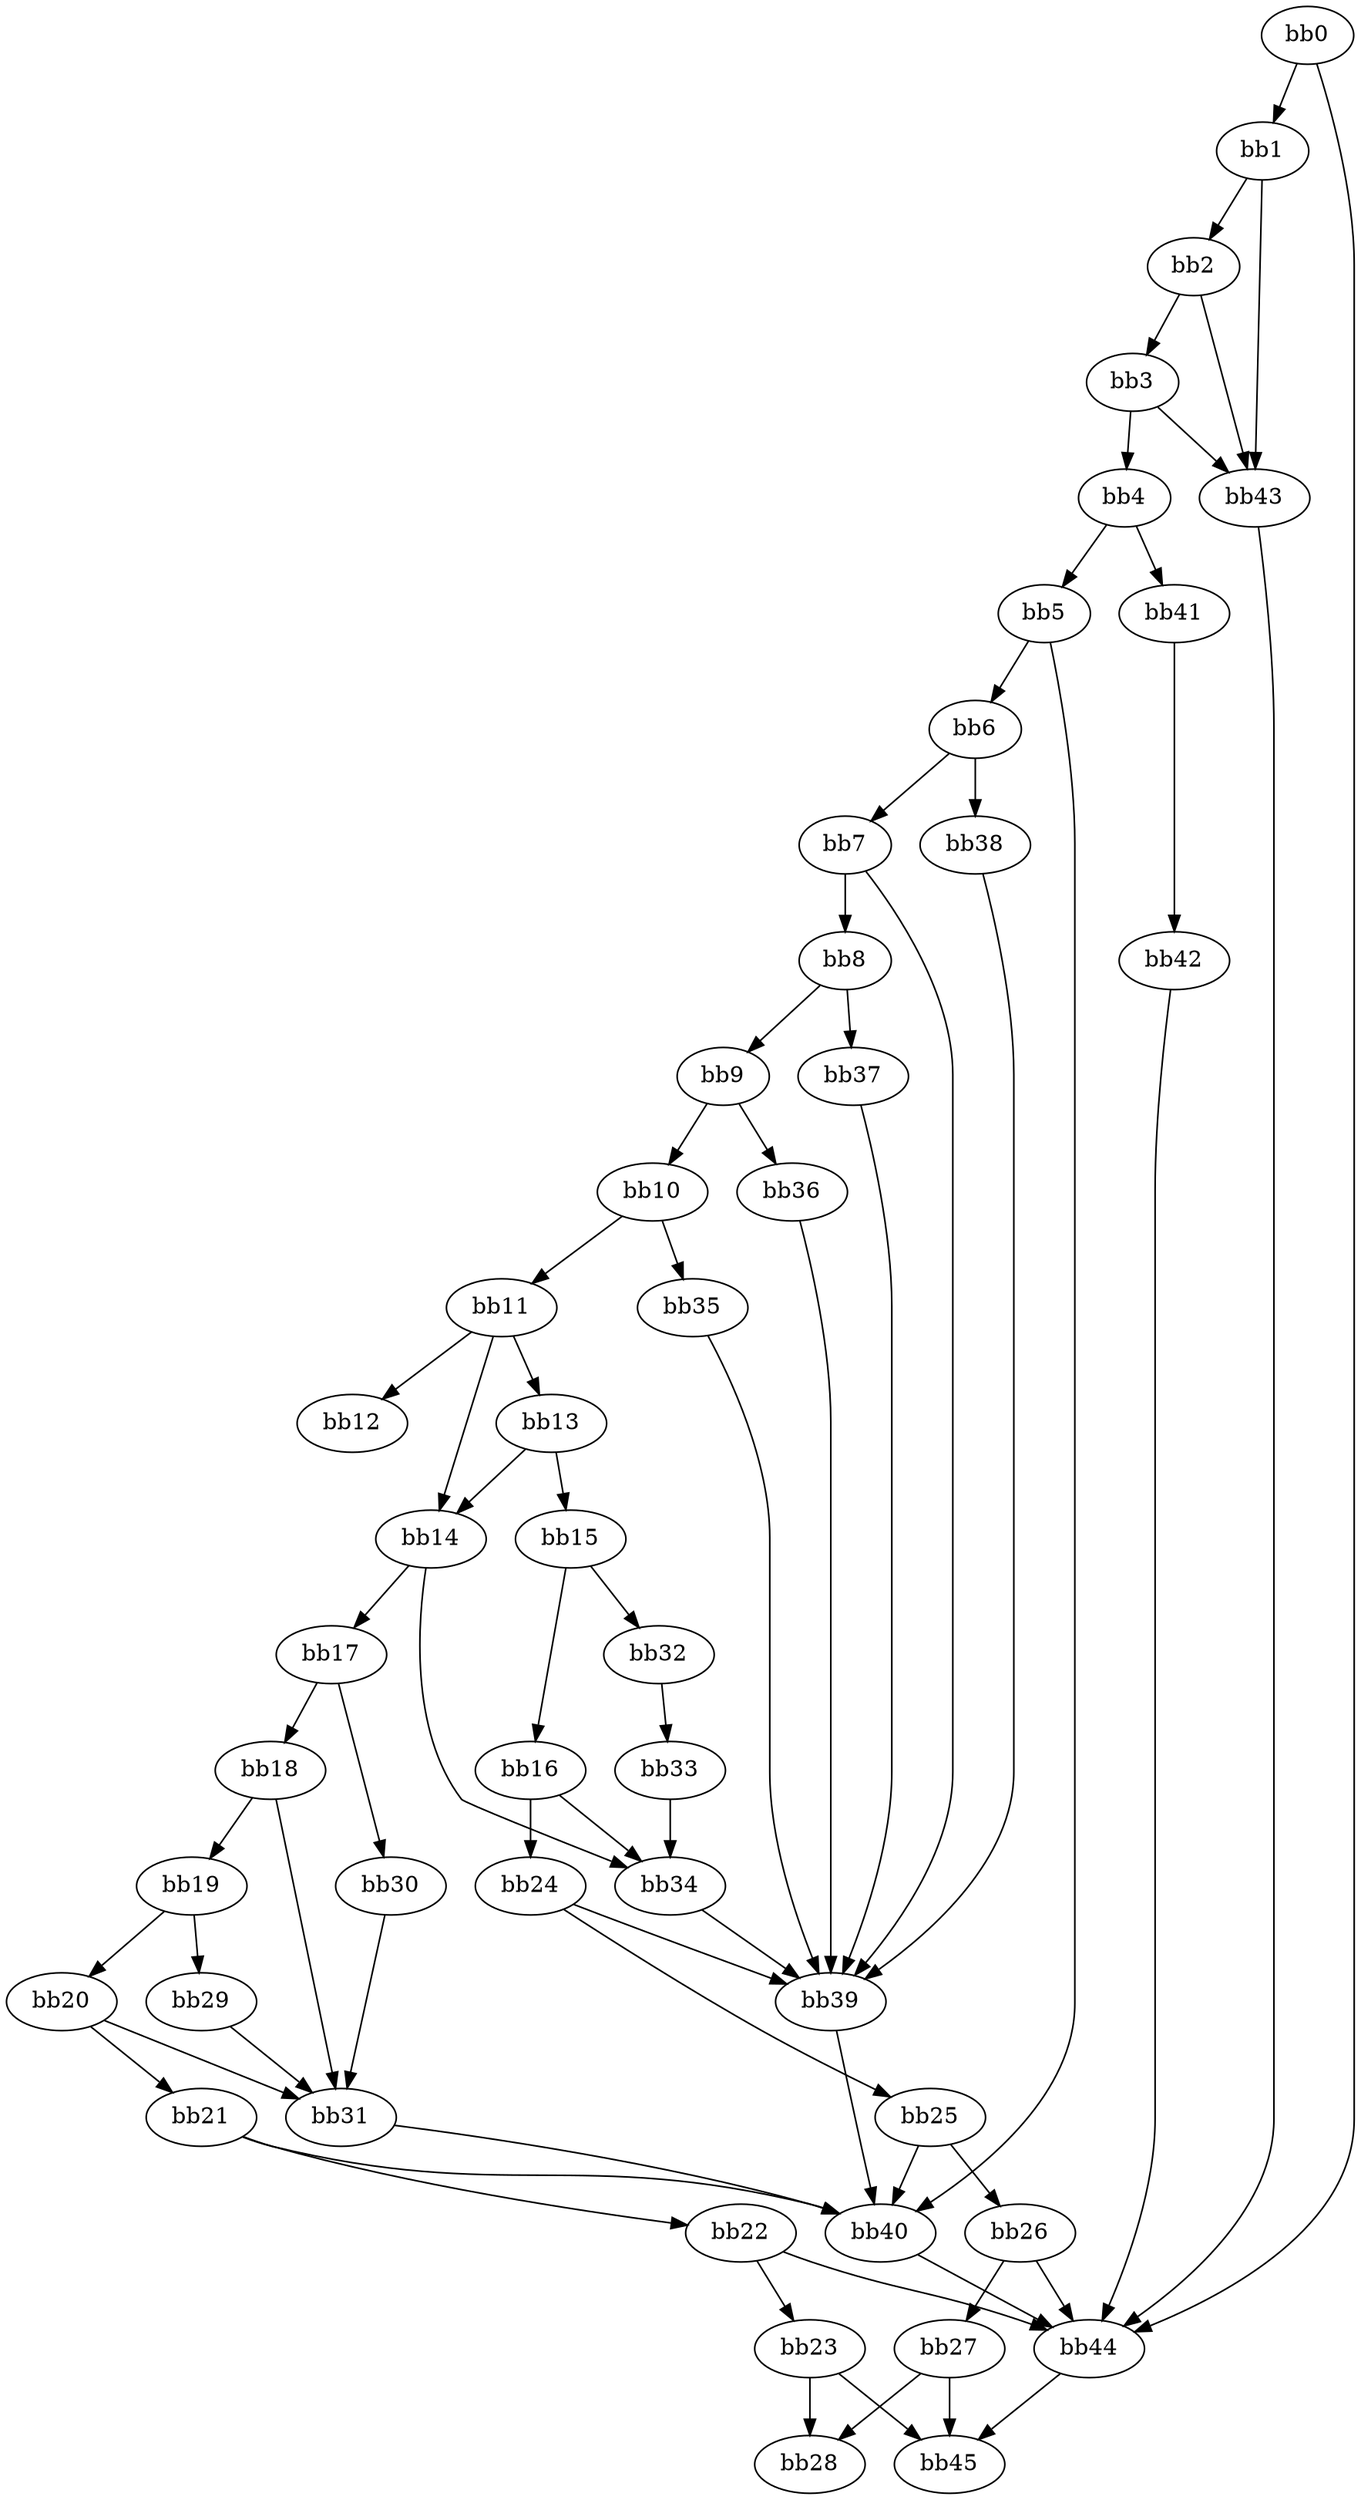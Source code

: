 digraph {
    0 [ label = "bb0\l" ]
    1 [ label = "bb1\l" ]
    2 [ label = "bb2\l" ]
    3 [ label = "bb3\l" ]
    4 [ label = "bb4\l" ]
    5 [ label = "bb5\l" ]
    6 [ label = "bb6\l" ]
    7 [ label = "bb7\l" ]
    8 [ label = "bb8\l" ]
    9 [ label = "bb9\l" ]
    10 [ label = "bb10\l" ]
    11 [ label = "bb11\l" ]
    12 [ label = "bb12\l" ]
    13 [ label = "bb13\l" ]
    14 [ label = "bb14\l" ]
    15 [ label = "bb15\l" ]
    16 [ label = "bb16\l" ]
    17 [ label = "bb17\l" ]
    18 [ label = "bb18\l" ]
    19 [ label = "bb19\l" ]
    20 [ label = "bb20\l" ]
    21 [ label = "bb21\l" ]
    22 [ label = "bb22\l" ]
    23 [ label = "bb23\l" ]
    24 [ label = "bb24\l" ]
    25 [ label = "bb25\l" ]
    26 [ label = "bb26\l" ]
    27 [ label = "bb27\l" ]
    28 [ label = "bb28\l" ]
    29 [ label = "bb29\l" ]
    30 [ label = "bb30\l" ]
    31 [ label = "bb31\l" ]
    32 [ label = "bb32\l" ]
    33 [ label = "bb33\l" ]
    34 [ label = "bb34\l" ]
    35 [ label = "bb35\l" ]
    36 [ label = "bb36\l" ]
    37 [ label = "bb37\l" ]
    38 [ label = "bb38\l" ]
    39 [ label = "bb39\l" ]
    40 [ label = "bb40\l" ]
    41 [ label = "bb41\l" ]
    42 [ label = "bb42\l" ]
    43 [ label = "bb43\l" ]
    44 [ label = "bb44\l" ]
    45 [ label = "bb45\l" ]
    0 -> 1 [ ]
    0 -> 44 [ ]
    1 -> 2 [ ]
    1 -> 43 [ ]
    2 -> 3 [ ]
    2 -> 43 [ ]
    3 -> 4 [ ]
    3 -> 43 [ ]
    4 -> 5 [ ]
    4 -> 41 [ ]
    5 -> 6 [ ]
    5 -> 40 [ ]
    6 -> 7 [ ]
    6 -> 38 [ ]
    7 -> 8 [ ]
    7 -> 39 [ ]
    8 -> 9 [ ]
    8 -> 37 [ ]
    9 -> 10 [ ]
    9 -> 36 [ ]
    10 -> 11 [ ]
    10 -> 35 [ ]
    11 -> 12 [ ]
    11 -> 13 [ ]
    11 -> 14 [ ]
    13 -> 14 [ ]
    13 -> 15 [ ]
    14 -> 17 [ ]
    14 -> 34 [ ]
    15 -> 16 [ ]
    15 -> 32 [ ]
    16 -> 24 [ ]
    16 -> 34 [ ]
    17 -> 18 [ ]
    17 -> 30 [ ]
    18 -> 19 [ ]
    18 -> 31 [ ]
    19 -> 20 [ ]
    19 -> 29 [ ]
    20 -> 21 [ ]
    20 -> 31 [ ]
    21 -> 22 [ ]
    21 -> 40 [ ]
    22 -> 23 [ ]
    22 -> 44 [ ]
    23 -> 28 [ ]
    23 -> 45 [ ]
    24 -> 25 [ ]
    24 -> 39 [ ]
    25 -> 26 [ ]
    25 -> 40 [ ]
    26 -> 27 [ ]
    26 -> 44 [ ]
    27 -> 28 [ ]
    27 -> 45 [ ]
    29 -> 31 [ ]
    30 -> 31 [ ]
    31 -> 40 [ ]
    32 -> 33 [ ]
    33 -> 34 [ ]
    34 -> 39 [ ]
    35 -> 39 [ ]
    36 -> 39 [ ]
    37 -> 39 [ ]
    38 -> 39 [ ]
    39 -> 40 [ ]
    40 -> 44 [ ]
    41 -> 42 [ ]
    42 -> 44 [ ]
    43 -> 44 [ ]
    44 -> 45 [ ]
}

